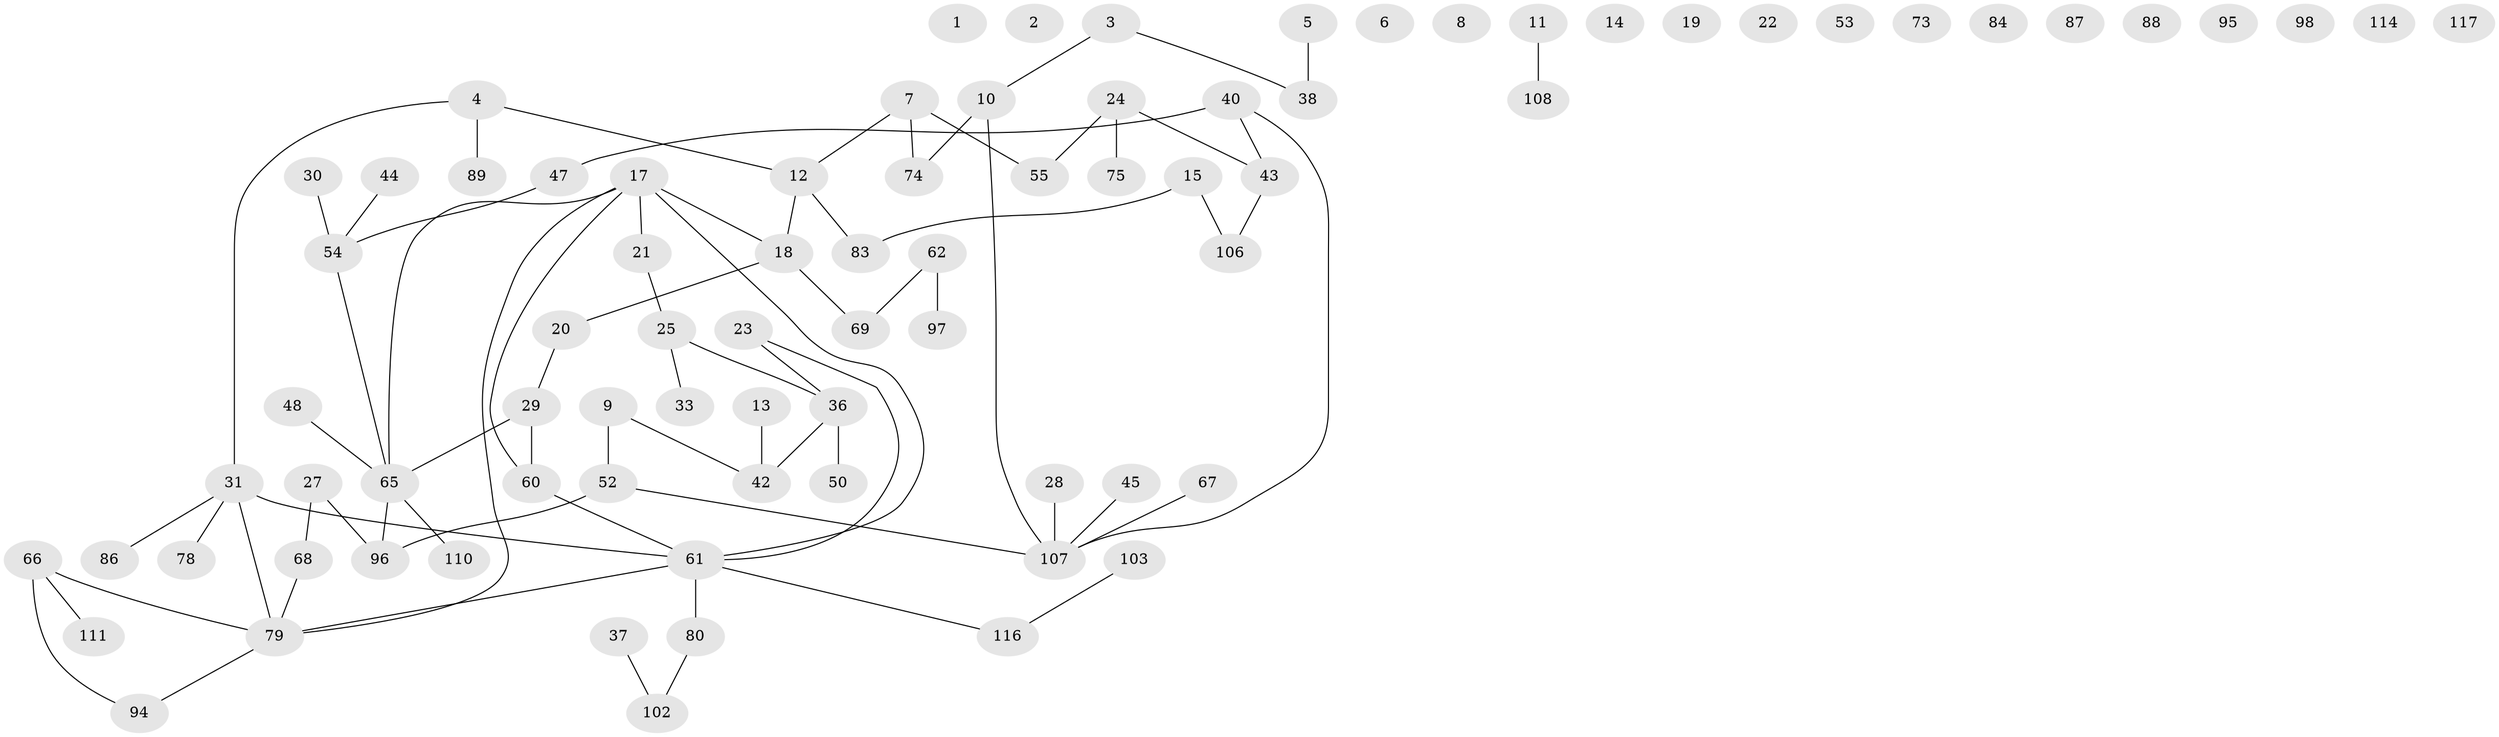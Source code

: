 // original degree distribution, {0: 0.1111111111111111, 2: 0.3076923076923077, 3: 0.19658119658119658, 1: 0.26495726495726496, 4: 0.08547008547008547, 5: 0.03418803418803419}
// Generated by graph-tools (version 1.1) at 2025/41/03/06/25 10:41:24]
// undirected, 80 vertices, 76 edges
graph export_dot {
graph [start="1"]
  node [color=gray90,style=filled];
  1;
  2;
  3 [super="+32"];
  4 [super="+41"];
  5 [super="+49"];
  6;
  7;
  8;
  9 [super="+63"];
  10 [super="+26"];
  11;
  12 [super="+101"];
  13 [super="+16"];
  14;
  15 [super="+77"];
  17 [super="+46"];
  18 [super="+35"];
  19 [super="+58"];
  20 [super="+59"];
  21;
  22 [super="+64"];
  23;
  24 [super="+72"];
  25;
  27;
  28;
  29 [super="+34"];
  30;
  31 [super="+85"];
  33;
  36 [super="+39"];
  37 [super="+51"];
  38 [super="+57"];
  40 [super="+56"];
  42 [super="+104"];
  43 [super="+93"];
  44;
  45;
  47;
  48 [super="+91"];
  50;
  52 [super="+112"];
  53;
  54 [super="+92"];
  55;
  60;
  61 [super="+70"];
  62 [super="+100"];
  65 [super="+90"];
  66 [super="+81"];
  67;
  68 [super="+71"];
  69 [super="+76"];
  73;
  74 [super="+82"];
  75;
  78;
  79 [super="+99"];
  80;
  83;
  84;
  86;
  87 [super="+109"];
  88;
  89;
  94;
  95;
  96 [super="+115"];
  97;
  98;
  102 [super="+105"];
  103;
  106;
  107 [super="+113"];
  108;
  110;
  111;
  114;
  116;
  117;
  3 -- 38;
  3 -- 10;
  4 -- 31;
  4 -- 89;
  4 -- 12;
  5 -- 38;
  7 -- 12;
  7 -- 55;
  7 -- 74;
  9 -- 52 [weight=2];
  9 -- 42;
  10 -- 107;
  10 -- 74;
  11 -- 108;
  12 -- 83;
  12 -- 18;
  13 -- 42;
  15 -- 83;
  15 -- 106;
  17 -- 21;
  17 -- 60;
  17 -- 18;
  17 -- 65;
  17 -- 61;
  17 -- 79;
  18 -- 69;
  18 -- 20;
  20 -- 29;
  21 -- 25;
  23 -- 36;
  23 -- 61;
  24 -- 75;
  24 -- 43;
  24 -- 55;
  25 -- 33;
  25 -- 36;
  27 -- 68;
  27 -- 96;
  28 -- 107 [weight=2];
  29 -- 65;
  29 -- 60;
  30 -- 54;
  31 -- 61;
  31 -- 86;
  31 -- 79;
  31 -- 78;
  36 -- 42;
  36 -- 50;
  37 -- 102;
  40 -- 47;
  40 -- 43;
  40 -- 107;
  43 -- 106;
  44 -- 54;
  45 -- 107;
  47 -- 54;
  48 -- 65;
  52 -- 107;
  52 -- 96 [weight=2];
  54 -- 65;
  60 -- 61;
  61 -- 80;
  61 -- 116;
  61 -- 79;
  62 -- 69;
  62 -- 97;
  65 -- 96;
  65 -- 110;
  66 -- 94;
  66 -- 111;
  66 -- 79;
  67 -- 107;
  68 -- 79;
  79 -- 94;
  80 -- 102;
  103 -- 116;
}
